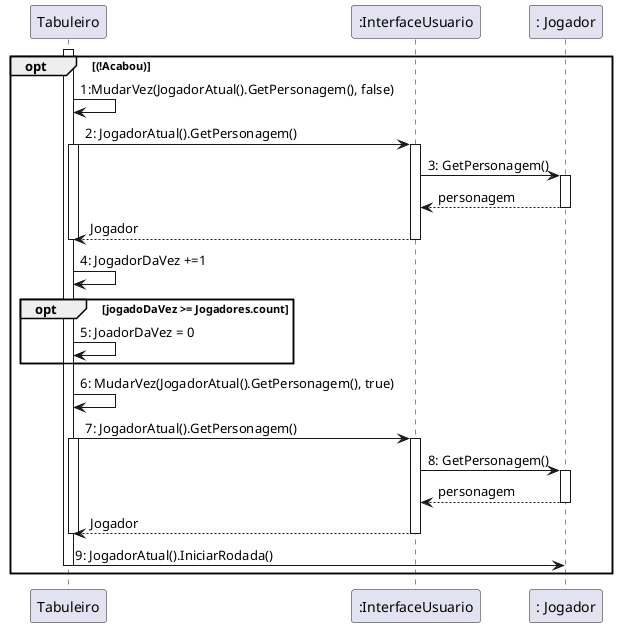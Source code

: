 @startuml
opt (!Acabou)
Activate Tabuleiro
": Tabuleiro" as  Tabuleiro->": Tabuleiro" as  Tabuleiro : 1:MudarVez(JogadorAtual().GetPersonagem(), false)
Tabuleiro -> ":InterfaceUsuario" as GUI : 2: JogadorAtual().GetPersonagem()
    activate Tabuleiro
    activate GUI
    GUI -> ": Jogador" as Jogador : 3: GetPersonagem()
    activate Jogador
    GUI <-- Jogador : personagem
    deactivate Jogador
    Tabuleiro <-- GUI : Jogador
    deactivate GUI
    deactivate Tabuleiro
Tabuleiro -> Tabuleiro : 4: JogadorDaVez +=1
    opt jogadoDaVez >= Jogadores.count
        Tabuleiro -> Tabuleiro : 5: JoadorDaVez = 0
    end
Tabuleiro -> Tabuleiro : 6: MudarVez(JogadorAtual().GetPersonagem(), true)
    Tabuleiro -> GUI : 7: JogadorAtual().GetPersonagem()
    activate Tabuleiro
    activate GUI
    GUI -> ": Jogador" as Jogador : 8: GetPersonagem()
    activate Jogador
    GUI <-- Jogador : personagem
    deactivate Jogador
    Tabuleiro <-- GUI : Jogador
    deactivate GUI
    deactivate Tabuleiro
Tabuleiro -> Jogador : 9: JogadorAtual().IniciarRodada()
deactivate Tabuleiro
end
@enduml
